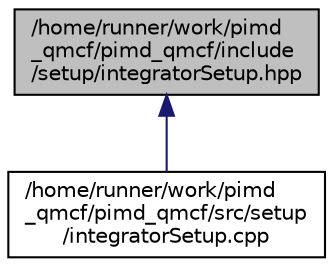 digraph "/home/runner/work/pimd_qmcf/pimd_qmcf/include/setup/integratorSetup.hpp"
{
 // LATEX_PDF_SIZE
  edge [fontname="Helvetica",fontsize="10",labelfontname="Helvetica",labelfontsize="10"];
  node [fontname="Helvetica",fontsize="10",shape=record];
  Node1 [label="/home/runner/work/pimd\l_qmcf/pimd_qmcf/include\l/setup/integratorSetup.hpp",height=0.2,width=0.4,color="black", fillcolor="grey75", style="filled", fontcolor="black",tooltip=" "];
  Node1 -> Node2 [dir="back",color="midnightblue",fontsize="10",style="solid",fontname="Helvetica"];
  Node2 [label="/home/runner/work/pimd\l_qmcf/pimd_qmcf/src/setup\l/integratorSetup.cpp",height=0.2,width=0.4,color="black", fillcolor="white", style="filled",URL="$integratorSetup_8cpp.html",tooltip=" "];
}
